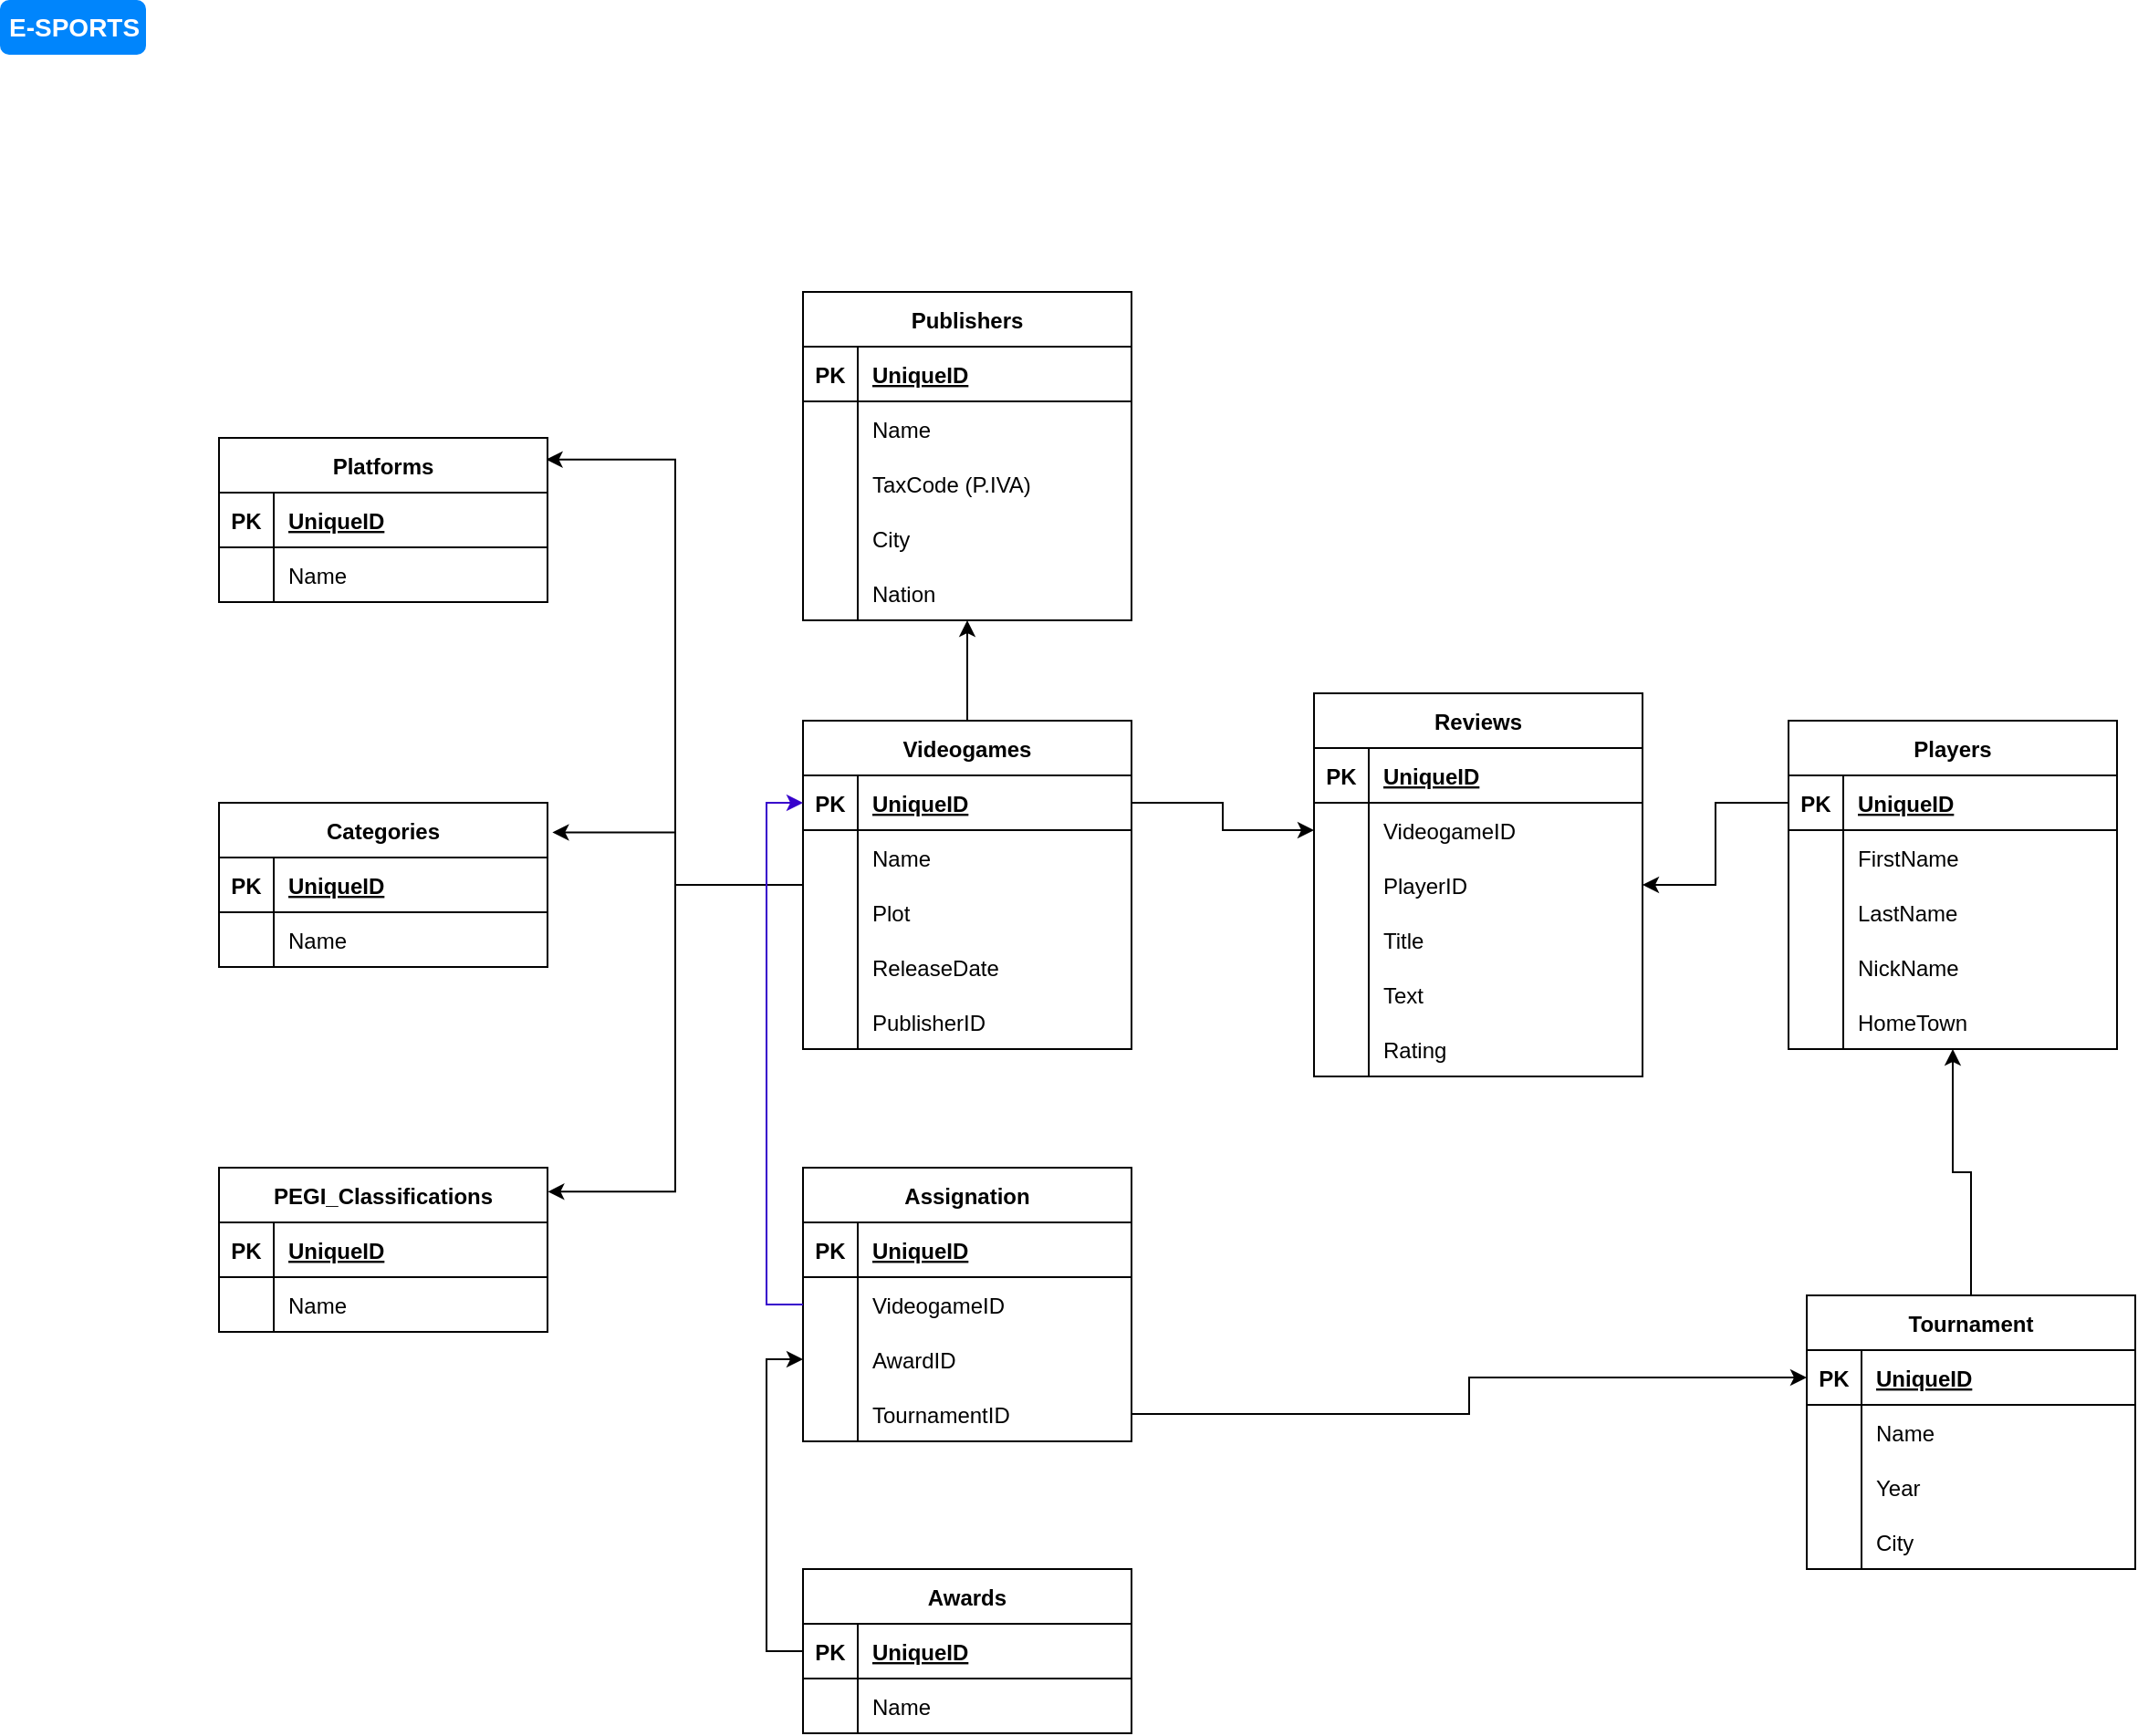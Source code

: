 <mxfile version="20.8.10" type="device"><diagram name="Page-1" id="wLrNkC55fA3OCVOZS55c"><mxGraphModel dx="1239" dy="749" grid="1" gridSize="10" guides="1" tooltips="1" connect="1" arrows="1" fold="1" page="1" pageScale="1" pageWidth="850" pageHeight="1100" math="0" shadow="0"><root><mxCell id="0"/><mxCell id="1" parent="0"/><mxCell id="9pHbcaEoAHBI4VszP5OF-1" value="E-SPORTS" style="html=1;shadow=0;dashed=0;shape=mxgraph.bootstrap.rrect;rSize=5;strokeColor=none;strokeWidth=1;fillColor=#0085FC;fontColor=#FFFFFF;whiteSpace=wrap;align=left;verticalAlign=middle;spacingLeft=0;fontStyle=1;fontSize=14;spacing=5;" vertex="1" parent="1"><mxGeometry x="40" y="40" width="80" height="30" as="geometry"/></mxCell><mxCell id="9pHbcaEoAHBI4VszP5OF-73" style="edgeStyle=orthogonalEdgeStyle;rounded=0;orthogonalLoop=1;jettySize=auto;html=1;entryX=0.996;entryY=0.132;entryDx=0;entryDy=0;entryPerimeter=0;" edge="1" parent="1" source="9pHbcaEoAHBI4VszP5OF-2" target="9pHbcaEoAHBI4VszP5OF-34"><mxGeometry relative="1" as="geometry"/></mxCell><mxCell id="9pHbcaEoAHBI4VszP5OF-77" style="edgeStyle=orthogonalEdgeStyle;rounded=0;orthogonalLoop=1;jettySize=auto;html=1;entryX=1.001;entryY=0.146;entryDx=0;entryDy=0;entryPerimeter=0;" edge="1" parent="1" source="9pHbcaEoAHBI4VszP5OF-2" target="9pHbcaEoAHBI4VszP5OF-60"><mxGeometry relative="1" as="geometry"/></mxCell><mxCell id="9pHbcaEoAHBI4VszP5OF-79" style="edgeStyle=orthogonalEdgeStyle;rounded=0;orthogonalLoop=1;jettySize=auto;html=1;entryX=1.015;entryY=0.18;entryDx=0;entryDy=0;entryPerimeter=0;" edge="1" parent="1" source="9pHbcaEoAHBI4VszP5OF-2" target="9pHbcaEoAHBI4VszP5OF-47"><mxGeometry relative="1" as="geometry"/></mxCell><mxCell id="9pHbcaEoAHBI4VszP5OF-80" style="edgeStyle=orthogonalEdgeStyle;rounded=0;orthogonalLoop=1;jettySize=auto;html=1;" edge="1" parent="1" source="9pHbcaEoAHBI4VszP5OF-2" target="9pHbcaEoAHBI4VszP5OF-18"><mxGeometry relative="1" as="geometry"/></mxCell><mxCell id="9pHbcaEoAHBI4VszP5OF-2" value="Videogames" style="shape=table;startSize=30;container=1;collapsible=1;childLayout=tableLayout;fixedRows=1;rowLines=0;fontStyle=1;align=center;resizeLast=1;" vertex="1" parent="1"><mxGeometry x="480" y="435" width="180" height="180" as="geometry"/></mxCell><mxCell id="9pHbcaEoAHBI4VszP5OF-3" value="" style="shape=tableRow;horizontal=0;startSize=0;swimlaneHead=0;swimlaneBody=0;fillColor=none;collapsible=0;dropTarget=0;points=[[0,0.5],[1,0.5]];portConstraint=eastwest;top=0;left=0;right=0;bottom=1;" vertex="1" parent="9pHbcaEoAHBI4VszP5OF-2"><mxGeometry y="30" width="180" height="30" as="geometry"/></mxCell><mxCell id="9pHbcaEoAHBI4VszP5OF-4" value="PK" style="shape=partialRectangle;connectable=0;fillColor=none;top=0;left=0;bottom=0;right=0;fontStyle=1;overflow=hidden;" vertex="1" parent="9pHbcaEoAHBI4VszP5OF-3"><mxGeometry width="30" height="30" as="geometry"><mxRectangle width="30" height="30" as="alternateBounds"/></mxGeometry></mxCell><mxCell id="9pHbcaEoAHBI4VszP5OF-5" value="UniqueID" style="shape=partialRectangle;connectable=0;fillColor=none;top=0;left=0;bottom=0;right=0;align=left;spacingLeft=6;fontStyle=5;overflow=hidden;" vertex="1" parent="9pHbcaEoAHBI4VszP5OF-3"><mxGeometry x="30" width="150" height="30" as="geometry"><mxRectangle width="150" height="30" as="alternateBounds"/></mxGeometry></mxCell><mxCell id="9pHbcaEoAHBI4VszP5OF-6" value="" style="shape=tableRow;horizontal=0;startSize=0;swimlaneHead=0;swimlaneBody=0;fillColor=none;collapsible=0;dropTarget=0;points=[[0,0.5],[1,0.5]];portConstraint=eastwest;top=0;left=0;right=0;bottom=0;" vertex="1" parent="9pHbcaEoAHBI4VszP5OF-2"><mxGeometry y="60" width="180" height="30" as="geometry"/></mxCell><mxCell id="9pHbcaEoAHBI4VszP5OF-7" value="" style="shape=partialRectangle;connectable=0;fillColor=none;top=0;left=0;bottom=0;right=0;editable=1;overflow=hidden;" vertex="1" parent="9pHbcaEoAHBI4VszP5OF-6"><mxGeometry width="30" height="30" as="geometry"><mxRectangle width="30" height="30" as="alternateBounds"/></mxGeometry></mxCell><mxCell id="9pHbcaEoAHBI4VszP5OF-8" value="Name" style="shape=partialRectangle;connectable=0;fillColor=none;top=0;left=0;bottom=0;right=0;align=left;spacingLeft=6;overflow=hidden;" vertex="1" parent="9pHbcaEoAHBI4VszP5OF-6"><mxGeometry x="30" width="150" height="30" as="geometry"><mxRectangle width="150" height="30" as="alternateBounds"/></mxGeometry></mxCell><mxCell id="9pHbcaEoAHBI4VszP5OF-9" value="" style="shape=tableRow;horizontal=0;startSize=0;swimlaneHead=0;swimlaneBody=0;fillColor=none;collapsible=0;dropTarget=0;points=[[0,0.5],[1,0.5]];portConstraint=eastwest;top=0;left=0;right=0;bottom=0;" vertex="1" parent="9pHbcaEoAHBI4VszP5OF-2"><mxGeometry y="90" width="180" height="30" as="geometry"/></mxCell><mxCell id="9pHbcaEoAHBI4VszP5OF-10" value="" style="shape=partialRectangle;connectable=0;fillColor=none;top=0;left=0;bottom=0;right=0;editable=1;overflow=hidden;" vertex="1" parent="9pHbcaEoAHBI4VszP5OF-9"><mxGeometry width="30" height="30" as="geometry"><mxRectangle width="30" height="30" as="alternateBounds"/></mxGeometry></mxCell><mxCell id="9pHbcaEoAHBI4VszP5OF-11" value="Plot" style="shape=partialRectangle;connectable=0;fillColor=none;top=0;left=0;bottom=0;right=0;align=left;spacingLeft=6;overflow=hidden;" vertex="1" parent="9pHbcaEoAHBI4VszP5OF-9"><mxGeometry x="30" width="150" height="30" as="geometry"><mxRectangle width="150" height="30" as="alternateBounds"/></mxGeometry></mxCell><mxCell id="9pHbcaEoAHBI4VszP5OF-12" value="" style="shape=tableRow;horizontal=0;startSize=0;swimlaneHead=0;swimlaneBody=0;fillColor=none;collapsible=0;dropTarget=0;points=[[0,0.5],[1,0.5]];portConstraint=eastwest;top=0;left=0;right=0;bottom=0;" vertex="1" parent="9pHbcaEoAHBI4VszP5OF-2"><mxGeometry y="120" width="180" height="30" as="geometry"/></mxCell><mxCell id="9pHbcaEoAHBI4VszP5OF-13" value="" style="shape=partialRectangle;connectable=0;fillColor=none;top=0;left=0;bottom=0;right=0;editable=1;overflow=hidden;" vertex="1" parent="9pHbcaEoAHBI4VszP5OF-12"><mxGeometry width="30" height="30" as="geometry"><mxRectangle width="30" height="30" as="alternateBounds"/></mxGeometry></mxCell><mxCell id="9pHbcaEoAHBI4VszP5OF-14" value="ReleaseDate" style="shape=partialRectangle;connectable=0;fillColor=none;top=0;left=0;bottom=0;right=0;align=left;spacingLeft=6;overflow=hidden;" vertex="1" parent="9pHbcaEoAHBI4VszP5OF-12"><mxGeometry x="30" width="150" height="30" as="geometry"><mxRectangle width="150" height="30" as="alternateBounds"/></mxGeometry></mxCell><mxCell id="9pHbcaEoAHBI4VszP5OF-15" value="" style="shape=tableRow;horizontal=0;startSize=0;swimlaneHead=0;swimlaneBody=0;fillColor=none;collapsible=0;dropTarget=0;points=[[0,0.5],[1,0.5]];portConstraint=eastwest;top=0;left=0;right=0;bottom=0;" vertex="1" parent="9pHbcaEoAHBI4VszP5OF-2"><mxGeometry y="150" width="180" height="30" as="geometry"/></mxCell><mxCell id="9pHbcaEoAHBI4VszP5OF-16" value="" style="shape=partialRectangle;connectable=0;fillColor=none;top=0;left=0;bottom=0;right=0;editable=1;overflow=hidden;" vertex="1" parent="9pHbcaEoAHBI4VszP5OF-15"><mxGeometry width="30" height="30" as="geometry"><mxRectangle width="30" height="30" as="alternateBounds"/></mxGeometry></mxCell><mxCell id="9pHbcaEoAHBI4VszP5OF-17" value="PublisherID" style="shape=partialRectangle;connectable=0;fillColor=none;top=0;left=0;bottom=0;right=0;align=left;spacingLeft=6;overflow=hidden;" vertex="1" parent="9pHbcaEoAHBI4VszP5OF-15"><mxGeometry x="30" width="150" height="30" as="geometry"><mxRectangle width="150" height="30" as="alternateBounds"/></mxGeometry></mxCell><mxCell id="9pHbcaEoAHBI4VszP5OF-18" value="Publishers" style="shape=table;startSize=30;container=1;collapsible=1;childLayout=tableLayout;fixedRows=1;rowLines=0;fontStyle=1;align=center;resizeLast=1;" vertex="1" parent="1"><mxGeometry x="480" y="200" width="180" height="180" as="geometry"/></mxCell><mxCell id="9pHbcaEoAHBI4VszP5OF-19" value="" style="shape=tableRow;horizontal=0;startSize=0;swimlaneHead=0;swimlaneBody=0;fillColor=none;collapsible=0;dropTarget=0;points=[[0,0.5],[1,0.5]];portConstraint=eastwest;top=0;left=0;right=0;bottom=1;" vertex="1" parent="9pHbcaEoAHBI4VszP5OF-18"><mxGeometry y="30" width="180" height="30" as="geometry"/></mxCell><mxCell id="9pHbcaEoAHBI4VszP5OF-20" value="PK" style="shape=partialRectangle;connectable=0;fillColor=none;top=0;left=0;bottom=0;right=0;fontStyle=1;overflow=hidden;" vertex="1" parent="9pHbcaEoAHBI4VszP5OF-19"><mxGeometry width="30" height="30" as="geometry"><mxRectangle width="30" height="30" as="alternateBounds"/></mxGeometry></mxCell><mxCell id="9pHbcaEoAHBI4VszP5OF-21" value="UniqueID" style="shape=partialRectangle;connectable=0;fillColor=none;top=0;left=0;bottom=0;right=0;align=left;spacingLeft=6;fontStyle=5;overflow=hidden;" vertex="1" parent="9pHbcaEoAHBI4VszP5OF-19"><mxGeometry x="30" width="150" height="30" as="geometry"><mxRectangle width="150" height="30" as="alternateBounds"/></mxGeometry></mxCell><mxCell id="9pHbcaEoAHBI4VszP5OF-22" value="" style="shape=tableRow;horizontal=0;startSize=0;swimlaneHead=0;swimlaneBody=0;fillColor=none;collapsible=0;dropTarget=0;points=[[0,0.5],[1,0.5]];portConstraint=eastwest;top=0;left=0;right=0;bottom=0;" vertex="1" parent="9pHbcaEoAHBI4VszP5OF-18"><mxGeometry y="60" width="180" height="30" as="geometry"/></mxCell><mxCell id="9pHbcaEoAHBI4VszP5OF-23" value="" style="shape=partialRectangle;connectable=0;fillColor=none;top=0;left=0;bottom=0;right=0;editable=1;overflow=hidden;" vertex="1" parent="9pHbcaEoAHBI4VszP5OF-22"><mxGeometry width="30" height="30" as="geometry"><mxRectangle width="30" height="30" as="alternateBounds"/></mxGeometry></mxCell><mxCell id="9pHbcaEoAHBI4VszP5OF-24" value="Name" style="shape=partialRectangle;connectable=0;fillColor=none;top=0;left=0;bottom=0;right=0;align=left;spacingLeft=6;overflow=hidden;" vertex="1" parent="9pHbcaEoAHBI4VszP5OF-22"><mxGeometry x="30" width="150" height="30" as="geometry"><mxRectangle width="150" height="30" as="alternateBounds"/></mxGeometry></mxCell><mxCell id="9pHbcaEoAHBI4VszP5OF-25" value="" style="shape=tableRow;horizontal=0;startSize=0;swimlaneHead=0;swimlaneBody=0;fillColor=none;collapsible=0;dropTarget=0;points=[[0,0.5],[1,0.5]];portConstraint=eastwest;top=0;left=0;right=0;bottom=0;" vertex="1" parent="9pHbcaEoAHBI4VszP5OF-18"><mxGeometry y="90" width="180" height="30" as="geometry"/></mxCell><mxCell id="9pHbcaEoAHBI4VszP5OF-26" value="" style="shape=partialRectangle;connectable=0;fillColor=none;top=0;left=0;bottom=0;right=0;editable=1;overflow=hidden;" vertex="1" parent="9pHbcaEoAHBI4VszP5OF-25"><mxGeometry width="30" height="30" as="geometry"><mxRectangle width="30" height="30" as="alternateBounds"/></mxGeometry></mxCell><mxCell id="9pHbcaEoAHBI4VszP5OF-27" value="TaxCode (P.IVA)" style="shape=partialRectangle;connectable=0;fillColor=none;top=0;left=0;bottom=0;right=0;align=left;spacingLeft=6;overflow=hidden;" vertex="1" parent="9pHbcaEoAHBI4VszP5OF-25"><mxGeometry x="30" width="150" height="30" as="geometry"><mxRectangle width="150" height="30" as="alternateBounds"/></mxGeometry></mxCell><mxCell id="9pHbcaEoAHBI4VszP5OF-28" value="" style="shape=tableRow;horizontal=0;startSize=0;swimlaneHead=0;swimlaneBody=0;fillColor=none;collapsible=0;dropTarget=0;points=[[0,0.5],[1,0.5]];portConstraint=eastwest;top=0;left=0;right=0;bottom=0;" vertex="1" parent="9pHbcaEoAHBI4VszP5OF-18"><mxGeometry y="120" width="180" height="30" as="geometry"/></mxCell><mxCell id="9pHbcaEoAHBI4VszP5OF-29" value="" style="shape=partialRectangle;connectable=0;fillColor=none;top=0;left=0;bottom=0;right=0;editable=1;overflow=hidden;" vertex="1" parent="9pHbcaEoAHBI4VszP5OF-28"><mxGeometry width="30" height="30" as="geometry"><mxRectangle width="30" height="30" as="alternateBounds"/></mxGeometry></mxCell><mxCell id="9pHbcaEoAHBI4VszP5OF-30" value="City" style="shape=partialRectangle;connectable=0;fillColor=none;top=0;left=0;bottom=0;right=0;align=left;spacingLeft=6;overflow=hidden;" vertex="1" parent="9pHbcaEoAHBI4VszP5OF-28"><mxGeometry x="30" width="150" height="30" as="geometry"><mxRectangle width="150" height="30" as="alternateBounds"/></mxGeometry></mxCell><mxCell id="9pHbcaEoAHBI4VszP5OF-31" value="" style="shape=tableRow;horizontal=0;startSize=0;swimlaneHead=0;swimlaneBody=0;fillColor=none;collapsible=0;dropTarget=0;points=[[0,0.5],[1,0.5]];portConstraint=eastwest;top=0;left=0;right=0;bottom=0;" vertex="1" parent="9pHbcaEoAHBI4VszP5OF-18"><mxGeometry y="150" width="180" height="30" as="geometry"/></mxCell><mxCell id="9pHbcaEoAHBI4VszP5OF-32" value="" style="shape=partialRectangle;connectable=0;fillColor=none;top=0;left=0;bottom=0;right=0;editable=1;overflow=hidden;" vertex="1" parent="9pHbcaEoAHBI4VszP5OF-31"><mxGeometry width="30" height="30" as="geometry"><mxRectangle width="30" height="30" as="alternateBounds"/></mxGeometry></mxCell><mxCell id="9pHbcaEoAHBI4VszP5OF-33" value="Nation" style="shape=partialRectangle;connectable=0;fillColor=none;top=0;left=0;bottom=0;right=0;align=left;spacingLeft=6;overflow=hidden;" vertex="1" parent="9pHbcaEoAHBI4VszP5OF-31"><mxGeometry x="30" width="150" height="30" as="geometry"><mxRectangle width="150" height="30" as="alternateBounds"/></mxGeometry></mxCell><mxCell id="9pHbcaEoAHBI4VszP5OF-34" value="Platforms" style="shape=table;startSize=30;container=1;collapsible=1;childLayout=tableLayout;fixedRows=1;rowLines=0;fontStyle=1;align=center;resizeLast=1;" vertex="1" parent="1"><mxGeometry x="160" y="280" width="180" height="90" as="geometry"/></mxCell><mxCell id="9pHbcaEoAHBI4VszP5OF-35" value="" style="shape=tableRow;horizontal=0;startSize=0;swimlaneHead=0;swimlaneBody=0;fillColor=none;collapsible=0;dropTarget=0;points=[[0,0.5],[1,0.5]];portConstraint=eastwest;top=0;left=0;right=0;bottom=1;" vertex="1" parent="9pHbcaEoAHBI4VszP5OF-34"><mxGeometry y="30" width="180" height="30" as="geometry"/></mxCell><mxCell id="9pHbcaEoAHBI4VszP5OF-36" value="PK" style="shape=partialRectangle;connectable=0;fillColor=none;top=0;left=0;bottom=0;right=0;fontStyle=1;overflow=hidden;" vertex="1" parent="9pHbcaEoAHBI4VszP5OF-35"><mxGeometry width="30" height="30" as="geometry"><mxRectangle width="30" height="30" as="alternateBounds"/></mxGeometry></mxCell><mxCell id="9pHbcaEoAHBI4VszP5OF-37" value="UniqueID" style="shape=partialRectangle;connectable=0;fillColor=none;top=0;left=0;bottom=0;right=0;align=left;spacingLeft=6;fontStyle=5;overflow=hidden;" vertex="1" parent="9pHbcaEoAHBI4VszP5OF-35"><mxGeometry x="30" width="150" height="30" as="geometry"><mxRectangle width="150" height="30" as="alternateBounds"/></mxGeometry></mxCell><mxCell id="9pHbcaEoAHBI4VszP5OF-38" value="" style="shape=tableRow;horizontal=0;startSize=0;swimlaneHead=0;swimlaneBody=0;fillColor=none;collapsible=0;dropTarget=0;points=[[0,0.5],[1,0.5]];portConstraint=eastwest;top=0;left=0;right=0;bottom=0;" vertex="1" parent="9pHbcaEoAHBI4VszP5OF-34"><mxGeometry y="60" width="180" height="30" as="geometry"/></mxCell><mxCell id="9pHbcaEoAHBI4VszP5OF-39" value="" style="shape=partialRectangle;connectable=0;fillColor=none;top=0;left=0;bottom=0;right=0;editable=1;overflow=hidden;" vertex="1" parent="9pHbcaEoAHBI4VszP5OF-38"><mxGeometry width="30" height="30" as="geometry"><mxRectangle width="30" height="30" as="alternateBounds"/></mxGeometry></mxCell><mxCell id="9pHbcaEoAHBI4VszP5OF-40" value="Name" style="shape=partialRectangle;connectable=0;fillColor=none;top=0;left=0;bottom=0;right=0;align=left;spacingLeft=6;overflow=hidden;" vertex="1" parent="9pHbcaEoAHBI4VszP5OF-38"><mxGeometry x="30" width="150" height="30" as="geometry"><mxRectangle width="150" height="30" as="alternateBounds"/></mxGeometry></mxCell><mxCell id="9pHbcaEoAHBI4VszP5OF-47" value="Categories" style="shape=table;startSize=30;container=1;collapsible=1;childLayout=tableLayout;fixedRows=1;rowLines=0;fontStyle=1;align=center;resizeLast=1;" vertex="1" parent="1"><mxGeometry x="160" y="480" width="180" height="90" as="geometry"/></mxCell><mxCell id="9pHbcaEoAHBI4VszP5OF-48" value="" style="shape=tableRow;horizontal=0;startSize=0;swimlaneHead=0;swimlaneBody=0;fillColor=none;collapsible=0;dropTarget=0;points=[[0,0.5],[1,0.5]];portConstraint=eastwest;top=0;left=0;right=0;bottom=1;" vertex="1" parent="9pHbcaEoAHBI4VszP5OF-47"><mxGeometry y="30" width="180" height="30" as="geometry"/></mxCell><mxCell id="9pHbcaEoAHBI4VszP5OF-49" value="PK" style="shape=partialRectangle;connectable=0;fillColor=none;top=0;left=0;bottom=0;right=0;fontStyle=1;overflow=hidden;" vertex="1" parent="9pHbcaEoAHBI4VszP5OF-48"><mxGeometry width="30" height="30" as="geometry"><mxRectangle width="30" height="30" as="alternateBounds"/></mxGeometry></mxCell><mxCell id="9pHbcaEoAHBI4VszP5OF-50" value="UniqueID" style="shape=partialRectangle;connectable=0;fillColor=none;top=0;left=0;bottom=0;right=0;align=left;spacingLeft=6;fontStyle=5;overflow=hidden;" vertex="1" parent="9pHbcaEoAHBI4VszP5OF-48"><mxGeometry x="30" width="150" height="30" as="geometry"><mxRectangle width="150" height="30" as="alternateBounds"/></mxGeometry></mxCell><mxCell id="9pHbcaEoAHBI4VszP5OF-51" value="" style="shape=tableRow;horizontal=0;startSize=0;swimlaneHead=0;swimlaneBody=0;fillColor=none;collapsible=0;dropTarget=0;points=[[0,0.5],[1,0.5]];portConstraint=eastwest;top=0;left=0;right=0;bottom=0;" vertex="1" parent="9pHbcaEoAHBI4VszP5OF-47"><mxGeometry y="60" width="180" height="30" as="geometry"/></mxCell><mxCell id="9pHbcaEoAHBI4VszP5OF-52" value="" style="shape=partialRectangle;connectable=0;fillColor=none;top=0;left=0;bottom=0;right=0;editable=1;overflow=hidden;" vertex="1" parent="9pHbcaEoAHBI4VszP5OF-51"><mxGeometry width="30" height="30" as="geometry"><mxRectangle width="30" height="30" as="alternateBounds"/></mxGeometry></mxCell><mxCell id="9pHbcaEoAHBI4VszP5OF-53" value="Name" style="shape=partialRectangle;connectable=0;fillColor=none;top=0;left=0;bottom=0;right=0;align=left;spacingLeft=6;overflow=hidden;" vertex="1" parent="9pHbcaEoAHBI4VszP5OF-51"><mxGeometry x="30" width="150" height="30" as="geometry"><mxRectangle width="150" height="30" as="alternateBounds"/></mxGeometry></mxCell><mxCell id="9pHbcaEoAHBI4VszP5OF-60" value="PEGI_Classifications" style="shape=table;startSize=30;container=1;collapsible=1;childLayout=tableLayout;fixedRows=1;rowLines=0;fontStyle=1;align=center;resizeLast=1;" vertex="1" parent="1"><mxGeometry x="160" y="680" width="180" height="90" as="geometry"/></mxCell><mxCell id="9pHbcaEoAHBI4VszP5OF-61" value="" style="shape=tableRow;horizontal=0;startSize=0;swimlaneHead=0;swimlaneBody=0;fillColor=none;collapsible=0;dropTarget=0;points=[[0,0.5],[1,0.5]];portConstraint=eastwest;top=0;left=0;right=0;bottom=1;" vertex="1" parent="9pHbcaEoAHBI4VszP5OF-60"><mxGeometry y="30" width="180" height="30" as="geometry"/></mxCell><mxCell id="9pHbcaEoAHBI4VszP5OF-62" value="PK" style="shape=partialRectangle;connectable=0;fillColor=none;top=0;left=0;bottom=0;right=0;fontStyle=1;overflow=hidden;" vertex="1" parent="9pHbcaEoAHBI4VszP5OF-61"><mxGeometry width="30" height="30" as="geometry"><mxRectangle width="30" height="30" as="alternateBounds"/></mxGeometry></mxCell><mxCell id="9pHbcaEoAHBI4VszP5OF-63" value="UniqueID" style="shape=partialRectangle;connectable=0;fillColor=none;top=0;left=0;bottom=0;right=0;align=left;spacingLeft=6;fontStyle=5;overflow=hidden;" vertex="1" parent="9pHbcaEoAHBI4VszP5OF-61"><mxGeometry x="30" width="150" height="30" as="geometry"><mxRectangle width="150" height="30" as="alternateBounds"/></mxGeometry></mxCell><mxCell id="9pHbcaEoAHBI4VszP5OF-64" value="" style="shape=tableRow;horizontal=0;startSize=0;swimlaneHead=0;swimlaneBody=0;fillColor=none;collapsible=0;dropTarget=0;points=[[0,0.5],[1,0.5]];portConstraint=eastwest;top=0;left=0;right=0;bottom=0;" vertex="1" parent="9pHbcaEoAHBI4VszP5OF-60"><mxGeometry y="60" width="180" height="30" as="geometry"/></mxCell><mxCell id="9pHbcaEoAHBI4VszP5OF-65" value="" style="shape=partialRectangle;connectable=0;fillColor=none;top=0;left=0;bottom=0;right=0;editable=1;overflow=hidden;" vertex="1" parent="9pHbcaEoAHBI4VszP5OF-64"><mxGeometry width="30" height="30" as="geometry"><mxRectangle width="30" height="30" as="alternateBounds"/></mxGeometry></mxCell><mxCell id="9pHbcaEoAHBI4VszP5OF-66" value="Name" style="shape=partialRectangle;connectable=0;fillColor=none;top=0;left=0;bottom=0;right=0;align=left;spacingLeft=6;overflow=hidden;" vertex="1" parent="9pHbcaEoAHBI4VszP5OF-64"><mxGeometry x="30" width="150" height="30" as="geometry"><mxRectangle width="150" height="30" as="alternateBounds"/></mxGeometry></mxCell><mxCell id="9pHbcaEoAHBI4VszP5OF-112" style="edgeStyle=orthogonalEdgeStyle;rounded=0;orthogonalLoop=1;jettySize=auto;html=1;" edge="1" parent="1" source="9pHbcaEoAHBI4VszP5OF-81" target="9pHbcaEoAHBI4VszP5OF-94"><mxGeometry relative="1" as="geometry"/></mxCell><mxCell id="9pHbcaEoAHBI4VszP5OF-81" value="Tournament" style="shape=table;startSize=30;container=1;collapsible=1;childLayout=tableLayout;fixedRows=1;rowLines=0;fontStyle=1;align=center;resizeLast=1;" vertex="1" parent="1"><mxGeometry x="1030" y="750" width="180" height="150" as="geometry"/></mxCell><mxCell id="9pHbcaEoAHBI4VszP5OF-82" value="" style="shape=tableRow;horizontal=0;startSize=0;swimlaneHead=0;swimlaneBody=0;fillColor=none;collapsible=0;dropTarget=0;points=[[0,0.5],[1,0.5]];portConstraint=eastwest;top=0;left=0;right=0;bottom=1;" vertex="1" parent="9pHbcaEoAHBI4VszP5OF-81"><mxGeometry y="30" width="180" height="30" as="geometry"/></mxCell><mxCell id="9pHbcaEoAHBI4VszP5OF-83" value="PK" style="shape=partialRectangle;connectable=0;fillColor=none;top=0;left=0;bottom=0;right=0;fontStyle=1;overflow=hidden;" vertex="1" parent="9pHbcaEoAHBI4VszP5OF-82"><mxGeometry width="30" height="30" as="geometry"><mxRectangle width="30" height="30" as="alternateBounds"/></mxGeometry></mxCell><mxCell id="9pHbcaEoAHBI4VszP5OF-84" value="UniqueID" style="shape=partialRectangle;connectable=0;fillColor=none;top=0;left=0;bottom=0;right=0;align=left;spacingLeft=6;fontStyle=5;overflow=hidden;" vertex="1" parent="9pHbcaEoAHBI4VszP5OF-82"><mxGeometry x="30" width="150" height="30" as="geometry"><mxRectangle width="150" height="30" as="alternateBounds"/></mxGeometry></mxCell><mxCell id="9pHbcaEoAHBI4VszP5OF-85" value="" style="shape=tableRow;horizontal=0;startSize=0;swimlaneHead=0;swimlaneBody=0;fillColor=none;collapsible=0;dropTarget=0;points=[[0,0.5],[1,0.5]];portConstraint=eastwest;top=0;left=0;right=0;bottom=0;" vertex="1" parent="9pHbcaEoAHBI4VszP5OF-81"><mxGeometry y="60" width="180" height="30" as="geometry"/></mxCell><mxCell id="9pHbcaEoAHBI4VszP5OF-86" value="" style="shape=partialRectangle;connectable=0;fillColor=none;top=0;left=0;bottom=0;right=0;editable=1;overflow=hidden;" vertex="1" parent="9pHbcaEoAHBI4VszP5OF-85"><mxGeometry width="30" height="30" as="geometry"><mxRectangle width="30" height="30" as="alternateBounds"/></mxGeometry></mxCell><mxCell id="9pHbcaEoAHBI4VszP5OF-87" value="Name" style="shape=partialRectangle;connectable=0;fillColor=none;top=0;left=0;bottom=0;right=0;align=left;spacingLeft=6;overflow=hidden;" vertex="1" parent="9pHbcaEoAHBI4VszP5OF-85"><mxGeometry x="30" width="150" height="30" as="geometry"><mxRectangle width="150" height="30" as="alternateBounds"/></mxGeometry></mxCell><mxCell id="9pHbcaEoAHBI4VszP5OF-88" value="" style="shape=tableRow;horizontal=0;startSize=0;swimlaneHead=0;swimlaneBody=0;fillColor=none;collapsible=0;dropTarget=0;points=[[0,0.5],[1,0.5]];portConstraint=eastwest;top=0;left=0;right=0;bottom=0;" vertex="1" parent="9pHbcaEoAHBI4VszP5OF-81"><mxGeometry y="90" width="180" height="30" as="geometry"/></mxCell><mxCell id="9pHbcaEoAHBI4VszP5OF-89" value="" style="shape=partialRectangle;connectable=0;fillColor=none;top=0;left=0;bottom=0;right=0;editable=1;overflow=hidden;" vertex="1" parent="9pHbcaEoAHBI4VszP5OF-88"><mxGeometry width="30" height="30" as="geometry"><mxRectangle width="30" height="30" as="alternateBounds"/></mxGeometry></mxCell><mxCell id="9pHbcaEoAHBI4VszP5OF-90" value="Year" style="shape=partialRectangle;connectable=0;fillColor=none;top=0;left=0;bottom=0;right=0;align=left;spacingLeft=6;overflow=hidden;" vertex="1" parent="9pHbcaEoAHBI4VszP5OF-88"><mxGeometry x="30" width="150" height="30" as="geometry"><mxRectangle width="150" height="30" as="alternateBounds"/></mxGeometry></mxCell><mxCell id="9pHbcaEoAHBI4VszP5OF-91" value="" style="shape=tableRow;horizontal=0;startSize=0;swimlaneHead=0;swimlaneBody=0;fillColor=none;collapsible=0;dropTarget=0;points=[[0,0.5],[1,0.5]];portConstraint=eastwest;top=0;left=0;right=0;bottom=0;" vertex="1" parent="9pHbcaEoAHBI4VszP5OF-81"><mxGeometry y="120" width="180" height="30" as="geometry"/></mxCell><mxCell id="9pHbcaEoAHBI4VszP5OF-92" value="" style="shape=partialRectangle;connectable=0;fillColor=none;top=0;left=0;bottom=0;right=0;editable=1;overflow=hidden;" vertex="1" parent="9pHbcaEoAHBI4VszP5OF-91"><mxGeometry width="30" height="30" as="geometry"><mxRectangle width="30" height="30" as="alternateBounds"/></mxGeometry></mxCell><mxCell id="9pHbcaEoAHBI4VszP5OF-93" value="City" style="shape=partialRectangle;connectable=0;fillColor=none;top=0;left=0;bottom=0;right=0;align=left;spacingLeft=6;overflow=hidden;" vertex="1" parent="9pHbcaEoAHBI4VszP5OF-91"><mxGeometry x="30" width="150" height="30" as="geometry"><mxRectangle width="150" height="30" as="alternateBounds"/></mxGeometry></mxCell><mxCell id="9pHbcaEoAHBI4VszP5OF-94" value="Players" style="shape=table;startSize=30;container=1;collapsible=1;childLayout=tableLayout;fixedRows=1;rowLines=0;fontStyle=1;align=center;resizeLast=1;" vertex="1" parent="1"><mxGeometry x="1020" y="435" width="180" height="180" as="geometry"/></mxCell><mxCell id="9pHbcaEoAHBI4VszP5OF-95" value="" style="shape=tableRow;horizontal=0;startSize=0;swimlaneHead=0;swimlaneBody=0;fillColor=none;collapsible=0;dropTarget=0;points=[[0,0.5],[1,0.5]];portConstraint=eastwest;top=0;left=0;right=0;bottom=1;" vertex="1" parent="9pHbcaEoAHBI4VszP5OF-94"><mxGeometry y="30" width="180" height="30" as="geometry"/></mxCell><mxCell id="9pHbcaEoAHBI4VszP5OF-96" value="PK" style="shape=partialRectangle;connectable=0;fillColor=none;top=0;left=0;bottom=0;right=0;fontStyle=1;overflow=hidden;" vertex="1" parent="9pHbcaEoAHBI4VszP5OF-95"><mxGeometry width="30" height="30" as="geometry"><mxRectangle width="30" height="30" as="alternateBounds"/></mxGeometry></mxCell><mxCell id="9pHbcaEoAHBI4VszP5OF-97" value="UniqueID" style="shape=partialRectangle;connectable=0;fillColor=none;top=0;left=0;bottom=0;right=0;align=left;spacingLeft=6;fontStyle=5;overflow=hidden;" vertex="1" parent="9pHbcaEoAHBI4VszP5OF-95"><mxGeometry x="30" width="150" height="30" as="geometry"><mxRectangle width="150" height="30" as="alternateBounds"/></mxGeometry></mxCell><mxCell id="9pHbcaEoAHBI4VszP5OF-98" value="" style="shape=tableRow;horizontal=0;startSize=0;swimlaneHead=0;swimlaneBody=0;fillColor=none;collapsible=0;dropTarget=0;points=[[0,0.5],[1,0.5]];portConstraint=eastwest;top=0;left=0;right=0;bottom=0;" vertex="1" parent="9pHbcaEoAHBI4VszP5OF-94"><mxGeometry y="60" width="180" height="30" as="geometry"/></mxCell><mxCell id="9pHbcaEoAHBI4VszP5OF-99" value="" style="shape=partialRectangle;connectable=0;fillColor=none;top=0;left=0;bottom=0;right=0;editable=1;overflow=hidden;" vertex="1" parent="9pHbcaEoAHBI4VszP5OF-98"><mxGeometry width="30" height="30" as="geometry"><mxRectangle width="30" height="30" as="alternateBounds"/></mxGeometry></mxCell><mxCell id="9pHbcaEoAHBI4VszP5OF-100" value="FirstName" style="shape=partialRectangle;connectable=0;fillColor=none;top=0;left=0;bottom=0;right=0;align=left;spacingLeft=6;overflow=hidden;" vertex="1" parent="9pHbcaEoAHBI4VszP5OF-98"><mxGeometry x="30" width="150" height="30" as="geometry"><mxRectangle width="150" height="30" as="alternateBounds"/></mxGeometry></mxCell><mxCell id="9pHbcaEoAHBI4VszP5OF-101" value="" style="shape=tableRow;horizontal=0;startSize=0;swimlaneHead=0;swimlaneBody=0;fillColor=none;collapsible=0;dropTarget=0;points=[[0,0.5],[1,0.5]];portConstraint=eastwest;top=0;left=0;right=0;bottom=0;" vertex="1" parent="9pHbcaEoAHBI4VszP5OF-94"><mxGeometry y="90" width="180" height="30" as="geometry"/></mxCell><mxCell id="9pHbcaEoAHBI4VszP5OF-102" value="" style="shape=partialRectangle;connectable=0;fillColor=none;top=0;left=0;bottom=0;right=0;editable=1;overflow=hidden;" vertex="1" parent="9pHbcaEoAHBI4VszP5OF-101"><mxGeometry width="30" height="30" as="geometry"><mxRectangle width="30" height="30" as="alternateBounds"/></mxGeometry></mxCell><mxCell id="9pHbcaEoAHBI4VszP5OF-103" value="LastName" style="shape=partialRectangle;connectable=0;fillColor=none;top=0;left=0;bottom=0;right=0;align=left;spacingLeft=6;overflow=hidden;" vertex="1" parent="9pHbcaEoAHBI4VszP5OF-101"><mxGeometry x="30" width="150" height="30" as="geometry"><mxRectangle width="150" height="30" as="alternateBounds"/></mxGeometry></mxCell><mxCell id="9pHbcaEoAHBI4VszP5OF-104" value="" style="shape=tableRow;horizontal=0;startSize=0;swimlaneHead=0;swimlaneBody=0;fillColor=none;collapsible=0;dropTarget=0;points=[[0,0.5],[1,0.5]];portConstraint=eastwest;top=0;left=0;right=0;bottom=0;" vertex="1" parent="9pHbcaEoAHBI4VszP5OF-94"><mxGeometry y="120" width="180" height="30" as="geometry"/></mxCell><mxCell id="9pHbcaEoAHBI4VszP5OF-105" value="" style="shape=partialRectangle;connectable=0;fillColor=none;top=0;left=0;bottom=0;right=0;editable=1;overflow=hidden;" vertex="1" parent="9pHbcaEoAHBI4VszP5OF-104"><mxGeometry width="30" height="30" as="geometry"><mxRectangle width="30" height="30" as="alternateBounds"/></mxGeometry></mxCell><mxCell id="9pHbcaEoAHBI4VszP5OF-106" value="NickName" style="shape=partialRectangle;connectable=0;fillColor=none;top=0;left=0;bottom=0;right=0;align=left;spacingLeft=6;overflow=hidden;" vertex="1" parent="9pHbcaEoAHBI4VszP5OF-104"><mxGeometry x="30" width="150" height="30" as="geometry"><mxRectangle width="150" height="30" as="alternateBounds"/></mxGeometry></mxCell><mxCell id="9pHbcaEoAHBI4VszP5OF-107" value="" style="shape=tableRow;horizontal=0;startSize=0;swimlaneHead=0;swimlaneBody=0;fillColor=none;collapsible=0;dropTarget=0;points=[[0,0.5],[1,0.5]];portConstraint=eastwest;top=0;left=0;right=0;bottom=0;" vertex="1" parent="9pHbcaEoAHBI4VszP5OF-94"><mxGeometry y="150" width="180" height="30" as="geometry"/></mxCell><mxCell id="9pHbcaEoAHBI4VszP5OF-108" value="" style="shape=partialRectangle;connectable=0;fillColor=none;top=0;left=0;bottom=0;right=0;editable=1;overflow=hidden;" vertex="1" parent="9pHbcaEoAHBI4VszP5OF-107"><mxGeometry width="30" height="30" as="geometry"><mxRectangle width="30" height="30" as="alternateBounds"/></mxGeometry></mxCell><mxCell id="9pHbcaEoAHBI4VszP5OF-109" value="HomeTown" style="shape=partialRectangle;connectable=0;fillColor=none;top=0;left=0;bottom=0;right=0;align=left;spacingLeft=6;overflow=hidden;" vertex="1" parent="9pHbcaEoAHBI4VszP5OF-107"><mxGeometry x="30" width="150" height="30" as="geometry"><mxRectangle width="150" height="30" as="alternateBounds"/></mxGeometry></mxCell><mxCell id="9pHbcaEoAHBI4VszP5OF-113" value="Reviews" style="shape=table;startSize=30;container=1;collapsible=1;childLayout=tableLayout;fixedRows=1;rowLines=0;fontStyle=1;align=center;resizeLast=1;" vertex="1" parent="1"><mxGeometry x="760" y="420" width="180" height="210" as="geometry"/></mxCell><mxCell id="9pHbcaEoAHBI4VszP5OF-114" value="" style="shape=tableRow;horizontal=0;startSize=0;swimlaneHead=0;swimlaneBody=0;fillColor=none;collapsible=0;dropTarget=0;points=[[0,0.5],[1,0.5]];portConstraint=eastwest;top=0;left=0;right=0;bottom=1;" vertex="1" parent="9pHbcaEoAHBI4VszP5OF-113"><mxGeometry y="30" width="180" height="30" as="geometry"/></mxCell><mxCell id="9pHbcaEoAHBI4VszP5OF-115" value="PK" style="shape=partialRectangle;connectable=0;fillColor=none;top=0;left=0;bottom=0;right=0;fontStyle=1;overflow=hidden;" vertex="1" parent="9pHbcaEoAHBI4VszP5OF-114"><mxGeometry width="30" height="30" as="geometry"><mxRectangle width="30" height="30" as="alternateBounds"/></mxGeometry></mxCell><mxCell id="9pHbcaEoAHBI4VszP5OF-116" value="UniqueID" style="shape=partialRectangle;connectable=0;fillColor=none;top=0;left=0;bottom=0;right=0;align=left;spacingLeft=6;fontStyle=5;overflow=hidden;" vertex="1" parent="9pHbcaEoAHBI4VszP5OF-114"><mxGeometry x="30" width="150" height="30" as="geometry"><mxRectangle width="150" height="30" as="alternateBounds"/></mxGeometry></mxCell><mxCell id="9pHbcaEoAHBI4VszP5OF-117" value="" style="shape=tableRow;horizontal=0;startSize=0;swimlaneHead=0;swimlaneBody=0;fillColor=none;collapsible=0;dropTarget=0;points=[[0,0.5],[1,0.5]];portConstraint=eastwest;top=0;left=0;right=0;bottom=0;" vertex="1" parent="9pHbcaEoAHBI4VszP5OF-113"><mxGeometry y="60" width="180" height="30" as="geometry"/></mxCell><mxCell id="9pHbcaEoAHBI4VszP5OF-118" value="" style="shape=partialRectangle;connectable=0;fillColor=none;top=0;left=0;bottom=0;right=0;editable=1;overflow=hidden;" vertex="1" parent="9pHbcaEoAHBI4VszP5OF-117"><mxGeometry width="30" height="30" as="geometry"><mxRectangle width="30" height="30" as="alternateBounds"/></mxGeometry></mxCell><mxCell id="9pHbcaEoAHBI4VszP5OF-119" value="VideogameID" style="shape=partialRectangle;connectable=0;fillColor=none;top=0;left=0;bottom=0;right=0;align=left;spacingLeft=6;overflow=hidden;" vertex="1" parent="9pHbcaEoAHBI4VszP5OF-117"><mxGeometry x="30" width="150" height="30" as="geometry"><mxRectangle width="150" height="30" as="alternateBounds"/></mxGeometry></mxCell><mxCell id="9pHbcaEoAHBI4VszP5OF-120" value="" style="shape=tableRow;horizontal=0;startSize=0;swimlaneHead=0;swimlaneBody=0;fillColor=none;collapsible=0;dropTarget=0;points=[[0,0.5],[1,0.5]];portConstraint=eastwest;top=0;left=0;right=0;bottom=0;" vertex="1" parent="9pHbcaEoAHBI4VszP5OF-113"><mxGeometry y="90" width="180" height="30" as="geometry"/></mxCell><mxCell id="9pHbcaEoAHBI4VszP5OF-121" value="" style="shape=partialRectangle;connectable=0;fillColor=none;top=0;left=0;bottom=0;right=0;editable=1;overflow=hidden;" vertex="1" parent="9pHbcaEoAHBI4VszP5OF-120"><mxGeometry width="30" height="30" as="geometry"><mxRectangle width="30" height="30" as="alternateBounds"/></mxGeometry></mxCell><mxCell id="9pHbcaEoAHBI4VszP5OF-122" value="PlayerID" style="shape=partialRectangle;connectable=0;fillColor=none;top=0;left=0;bottom=0;right=0;align=left;spacingLeft=6;overflow=hidden;" vertex="1" parent="9pHbcaEoAHBI4VszP5OF-120"><mxGeometry x="30" width="150" height="30" as="geometry"><mxRectangle width="150" height="30" as="alternateBounds"/></mxGeometry></mxCell><mxCell id="9pHbcaEoAHBI4VszP5OF-130" value="" style="shape=tableRow;horizontal=0;startSize=0;swimlaneHead=0;swimlaneBody=0;fillColor=none;collapsible=0;dropTarget=0;points=[[0,0.5],[1,0.5]];portConstraint=eastwest;top=0;left=0;right=0;bottom=0;" vertex="1" parent="9pHbcaEoAHBI4VszP5OF-113"><mxGeometry y="120" width="180" height="30" as="geometry"/></mxCell><mxCell id="9pHbcaEoAHBI4VszP5OF-131" value="" style="shape=partialRectangle;connectable=0;fillColor=none;top=0;left=0;bottom=0;right=0;editable=1;overflow=hidden;" vertex="1" parent="9pHbcaEoAHBI4VszP5OF-130"><mxGeometry width="30" height="30" as="geometry"><mxRectangle width="30" height="30" as="alternateBounds"/></mxGeometry></mxCell><mxCell id="9pHbcaEoAHBI4VszP5OF-132" value="Title" style="shape=partialRectangle;connectable=0;fillColor=none;top=0;left=0;bottom=0;right=0;align=left;spacingLeft=6;overflow=hidden;" vertex="1" parent="9pHbcaEoAHBI4VszP5OF-130"><mxGeometry x="30" width="150" height="30" as="geometry"><mxRectangle width="150" height="30" as="alternateBounds"/></mxGeometry></mxCell><mxCell id="9pHbcaEoAHBI4VszP5OF-133" value="" style="shape=tableRow;horizontal=0;startSize=0;swimlaneHead=0;swimlaneBody=0;fillColor=none;collapsible=0;dropTarget=0;points=[[0,0.5],[1,0.5]];portConstraint=eastwest;top=0;left=0;right=0;bottom=0;" vertex="1" parent="9pHbcaEoAHBI4VszP5OF-113"><mxGeometry y="150" width="180" height="30" as="geometry"/></mxCell><mxCell id="9pHbcaEoAHBI4VszP5OF-134" value="" style="shape=partialRectangle;connectable=0;fillColor=none;top=0;left=0;bottom=0;right=0;editable=1;overflow=hidden;" vertex="1" parent="9pHbcaEoAHBI4VszP5OF-133"><mxGeometry width="30" height="30" as="geometry"><mxRectangle width="30" height="30" as="alternateBounds"/></mxGeometry></mxCell><mxCell id="9pHbcaEoAHBI4VszP5OF-135" value="Text" style="shape=partialRectangle;connectable=0;fillColor=none;top=0;left=0;bottom=0;right=0;align=left;spacingLeft=6;overflow=hidden;" vertex="1" parent="9pHbcaEoAHBI4VszP5OF-133"><mxGeometry x="30" width="150" height="30" as="geometry"><mxRectangle width="150" height="30" as="alternateBounds"/></mxGeometry></mxCell><mxCell id="9pHbcaEoAHBI4VszP5OF-123" value="" style="shape=tableRow;horizontal=0;startSize=0;swimlaneHead=0;swimlaneBody=0;fillColor=none;collapsible=0;dropTarget=0;points=[[0,0.5],[1,0.5]];portConstraint=eastwest;top=0;left=0;right=0;bottom=0;" vertex="1" parent="9pHbcaEoAHBI4VszP5OF-113"><mxGeometry y="180" width="180" height="30" as="geometry"/></mxCell><mxCell id="9pHbcaEoAHBI4VszP5OF-124" value="" style="shape=partialRectangle;connectable=0;fillColor=none;top=0;left=0;bottom=0;right=0;editable=1;overflow=hidden;" vertex="1" parent="9pHbcaEoAHBI4VszP5OF-123"><mxGeometry width="30" height="30" as="geometry"><mxRectangle width="30" height="30" as="alternateBounds"/></mxGeometry></mxCell><mxCell id="9pHbcaEoAHBI4VszP5OF-125" value="Rating" style="shape=partialRectangle;connectable=0;fillColor=none;top=0;left=0;bottom=0;right=0;align=left;spacingLeft=6;overflow=hidden;" vertex="1" parent="9pHbcaEoAHBI4VszP5OF-123"><mxGeometry x="30" width="150" height="30" as="geometry"><mxRectangle width="150" height="30" as="alternateBounds"/></mxGeometry></mxCell><mxCell id="9pHbcaEoAHBI4VszP5OF-127" style="edgeStyle=orthogonalEdgeStyle;rounded=0;orthogonalLoop=1;jettySize=auto;html=1;entryX=1;entryY=0.5;entryDx=0;entryDy=0;" edge="1" parent="1" source="9pHbcaEoAHBI4VszP5OF-95" target="9pHbcaEoAHBI4VszP5OF-120"><mxGeometry relative="1" as="geometry"/></mxCell><mxCell id="9pHbcaEoAHBI4VszP5OF-128" style="edgeStyle=orthogonalEdgeStyle;rounded=0;orthogonalLoop=1;jettySize=auto;html=1;entryX=0;entryY=0.5;entryDx=0;entryDy=0;" edge="1" parent="1" source="9pHbcaEoAHBI4VszP5OF-3" target="9pHbcaEoAHBI4VszP5OF-117"><mxGeometry relative="1" as="geometry"/></mxCell><mxCell id="9pHbcaEoAHBI4VszP5OF-136" value="Awards" style="shape=table;startSize=30;container=1;collapsible=1;childLayout=tableLayout;fixedRows=1;rowLines=0;fontStyle=1;align=center;resizeLast=1;" vertex="1" parent="1"><mxGeometry x="480" y="900" width="180" height="90" as="geometry"/></mxCell><mxCell id="9pHbcaEoAHBI4VszP5OF-137" value="" style="shape=tableRow;horizontal=0;startSize=0;swimlaneHead=0;swimlaneBody=0;fillColor=none;collapsible=0;dropTarget=0;points=[[0,0.5],[1,0.5]];portConstraint=eastwest;top=0;left=0;right=0;bottom=1;" vertex="1" parent="9pHbcaEoAHBI4VszP5OF-136"><mxGeometry y="30" width="180" height="30" as="geometry"/></mxCell><mxCell id="9pHbcaEoAHBI4VszP5OF-138" value="PK" style="shape=partialRectangle;connectable=0;fillColor=none;top=0;left=0;bottom=0;right=0;fontStyle=1;overflow=hidden;" vertex="1" parent="9pHbcaEoAHBI4VszP5OF-137"><mxGeometry width="30" height="30" as="geometry"><mxRectangle width="30" height="30" as="alternateBounds"/></mxGeometry></mxCell><mxCell id="9pHbcaEoAHBI4VszP5OF-139" value="UniqueID" style="shape=partialRectangle;connectable=0;fillColor=none;top=0;left=0;bottom=0;right=0;align=left;spacingLeft=6;fontStyle=5;overflow=hidden;" vertex="1" parent="9pHbcaEoAHBI4VszP5OF-137"><mxGeometry x="30" width="150" height="30" as="geometry"><mxRectangle width="150" height="30" as="alternateBounds"/></mxGeometry></mxCell><mxCell id="9pHbcaEoAHBI4VszP5OF-140" value="" style="shape=tableRow;horizontal=0;startSize=0;swimlaneHead=0;swimlaneBody=0;fillColor=none;collapsible=0;dropTarget=0;points=[[0,0.5],[1,0.5]];portConstraint=eastwest;top=0;left=0;right=0;bottom=0;" vertex="1" parent="9pHbcaEoAHBI4VszP5OF-136"><mxGeometry y="60" width="180" height="30" as="geometry"/></mxCell><mxCell id="9pHbcaEoAHBI4VszP5OF-141" value="" style="shape=partialRectangle;connectable=0;fillColor=none;top=0;left=0;bottom=0;right=0;editable=1;overflow=hidden;" vertex="1" parent="9pHbcaEoAHBI4VszP5OF-140"><mxGeometry width="30" height="30" as="geometry"><mxRectangle width="30" height="30" as="alternateBounds"/></mxGeometry></mxCell><mxCell id="9pHbcaEoAHBI4VszP5OF-142" value="Name" style="shape=partialRectangle;connectable=0;fillColor=none;top=0;left=0;bottom=0;right=0;align=left;spacingLeft=6;overflow=hidden;" vertex="1" parent="9pHbcaEoAHBI4VszP5OF-140"><mxGeometry x="30" width="150" height="30" as="geometry"><mxRectangle width="150" height="30" as="alternateBounds"/></mxGeometry></mxCell><mxCell id="9pHbcaEoAHBI4VszP5OF-149" value="Assignation" style="shape=table;startSize=30;container=1;collapsible=1;childLayout=tableLayout;fixedRows=1;rowLines=0;fontStyle=1;align=center;resizeLast=1;" vertex="1" parent="1"><mxGeometry x="480" y="680" width="180" height="150" as="geometry"/></mxCell><mxCell id="9pHbcaEoAHBI4VszP5OF-150" value="" style="shape=tableRow;horizontal=0;startSize=0;swimlaneHead=0;swimlaneBody=0;fillColor=none;collapsible=0;dropTarget=0;points=[[0,0.5],[1,0.5]];portConstraint=eastwest;top=0;left=0;right=0;bottom=1;" vertex="1" parent="9pHbcaEoAHBI4VszP5OF-149"><mxGeometry y="30" width="180" height="30" as="geometry"/></mxCell><mxCell id="9pHbcaEoAHBI4VszP5OF-151" value="PK" style="shape=partialRectangle;connectable=0;fillColor=none;top=0;left=0;bottom=0;right=0;fontStyle=1;overflow=hidden;" vertex="1" parent="9pHbcaEoAHBI4VszP5OF-150"><mxGeometry width="30" height="30" as="geometry"><mxRectangle width="30" height="30" as="alternateBounds"/></mxGeometry></mxCell><mxCell id="9pHbcaEoAHBI4VszP5OF-152" value="UniqueID" style="shape=partialRectangle;connectable=0;fillColor=none;top=0;left=0;bottom=0;right=0;align=left;spacingLeft=6;fontStyle=5;overflow=hidden;" vertex="1" parent="9pHbcaEoAHBI4VszP5OF-150"><mxGeometry x="30" width="150" height="30" as="geometry"><mxRectangle width="150" height="30" as="alternateBounds"/></mxGeometry></mxCell><mxCell id="9pHbcaEoAHBI4VszP5OF-156" value="" style="shape=tableRow;horizontal=0;startSize=0;swimlaneHead=0;swimlaneBody=0;fillColor=none;collapsible=0;dropTarget=0;points=[[0,0.5],[1,0.5]];portConstraint=eastwest;top=0;left=0;right=0;bottom=0;" vertex="1" parent="9pHbcaEoAHBI4VszP5OF-149"><mxGeometry y="60" width="180" height="30" as="geometry"/></mxCell><mxCell id="9pHbcaEoAHBI4VszP5OF-157" value="" style="shape=partialRectangle;connectable=0;fillColor=none;top=0;left=0;bottom=0;right=0;editable=1;overflow=hidden;" vertex="1" parent="9pHbcaEoAHBI4VszP5OF-156"><mxGeometry width="30" height="30" as="geometry"><mxRectangle width="30" height="30" as="alternateBounds"/></mxGeometry></mxCell><mxCell id="9pHbcaEoAHBI4VszP5OF-158" value="VideogameID" style="shape=partialRectangle;connectable=0;fillColor=none;top=0;left=0;bottom=0;right=0;align=left;spacingLeft=6;overflow=hidden;" vertex="1" parent="9pHbcaEoAHBI4VszP5OF-156"><mxGeometry x="30" width="150" height="30" as="geometry"><mxRectangle width="150" height="30" as="alternateBounds"/></mxGeometry></mxCell><mxCell id="9pHbcaEoAHBI4VszP5OF-153" value="" style="shape=tableRow;horizontal=0;startSize=0;swimlaneHead=0;swimlaneBody=0;fillColor=none;collapsible=0;dropTarget=0;points=[[0,0.5],[1,0.5]];portConstraint=eastwest;top=0;left=0;right=0;bottom=0;" vertex="1" parent="9pHbcaEoAHBI4VszP5OF-149"><mxGeometry y="90" width="180" height="30" as="geometry"/></mxCell><mxCell id="9pHbcaEoAHBI4VszP5OF-154" value="" style="shape=partialRectangle;connectable=0;fillColor=none;top=0;left=0;bottom=0;right=0;editable=1;overflow=hidden;" vertex="1" parent="9pHbcaEoAHBI4VszP5OF-153"><mxGeometry width="30" height="30" as="geometry"><mxRectangle width="30" height="30" as="alternateBounds"/></mxGeometry></mxCell><mxCell id="9pHbcaEoAHBI4VszP5OF-155" value="AwardID" style="shape=partialRectangle;connectable=0;fillColor=none;top=0;left=0;bottom=0;right=0;align=left;spacingLeft=6;overflow=hidden;" vertex="1" parent="9pHbcaEoAHBI4VszP5OF-153"><mxGeometry x="30" width="150" height="30" as="geometry"><mxRectangle width="150" height="30" as="alternateBounds"/></mxGeometry></mxCell><mxCell id="9pHbcaEoAHBI4VszP5OF-159" value="" style="shape=tableRow;horizontal=0;startSize=0;swimlaneHead=0;swimlaneBody=0;fillColor=none;collapsible=0;dropTarget=0;points=[[0,0.5],[1,0.5]];portConstraint=eastwest;top=0;left=0;right=0;bottom=0;" vertex="1" parent="9pHbcaEoAHBI4VszP5OF-149"><mxGeometry y="120" width="180" height="30" as="geometry"/></mxCell><mxCell id="9pHbcaEoAHBI4VszP5OF-160" value="" style="shape=partialRectangle;connectable=0;fillColor=none;top=0;left=0;bottom=0;right=0;editable=1;overflow=hidden;" vertex="1" parent="9pHbcaEoAHBI4VszP5OF-159"><mxGeometry width="30" height="30" as="geometry"><mxRectangle width="30" height="30" as="alternateBounds"/></mxGeometry></mxCell><mxCell id="9pHbcaEoAHBI4VszP5OF-161" value="TournamentID" style="shape=partialRectangle;connectable=0;fillColor=none;top=0;left=0;bottom=0;right=0;align=left;spacingLeft=6;overflow=hidden;" vertex="1" parent="9pHbcaEoAHBI4VszP5OF-159"><mxGeometry x="30" width="150" height="30" as="geometry"><mxRectangle width="150" height="30" as="alternateBounds"/></mxGeometry></mxCell><mxCell id="9pHbcaEoAHBI4VszP5OF-164" style="edgeStyle=orthogonalEdgeStyle;rounded=0;orthogonalLoop=1;jettySize=auto;html=1;entryX=0;entryY=0.5;entryDx=0;entryDy=0;" edge="1" parent="1" source="9pHbcaEoAHBI4VszP5OF-137" target="9pHbcaEoAHBI4VszP5OF-153"><mxGeometry relative="1" as="geometry"/></mxCell><mxCell id="9pHbcaEoAHBI4VszP5OF-165" style="edgeStyle=orthogonalEdgeStyle;rounded=0;orthogonalLoop=1;jettySize=auto;html=1;entryX=0;entryY=0.5;entryDx=0;entryDy=0;fillColor=#6a00ff;strokeColor=#3700CC;" edge="1" parent="1" source="9pHbcaEoAHBI4VszP5OF-156" target="9pHbcaEoAHBI4VszP5OF-3"><mxGeometry relative="1" as="geometry"/></mxCell><mxCell id="9pHbcaEoAHBI4VszP5OF-166" style="edgeStyle=orthogonalEdgeStyle;rounded=0;orthogonalLoop=1;jettySize=auto;html=1;entryX=0;entryY=0.5;entryDx=0;entryDy=0;" edge="1" parent="1" source="9pHbcaEoAHBI4VszP5OF-159" target="9pHbcaEoAHBI4VszP5OF-82"><mxGeometry relative="1" as="geometry"/></mxCell></root></mxGraphModel></diagram></mxfile>